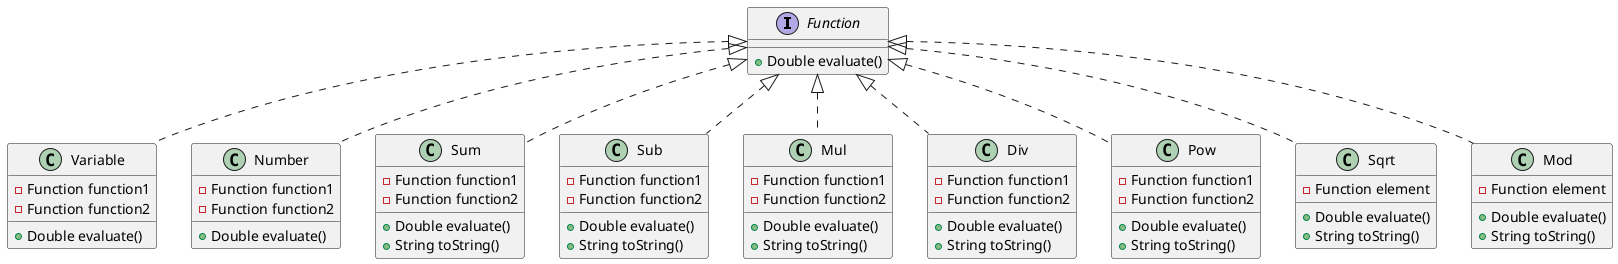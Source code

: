 @startuml

interface Function {
    + Double evaluate()
}

/'basic elements'/
class Variable implements Function {
    - Function function1
    - Function function2

    + Double evaluate()
}

class Number implements Function {
    - Function function1
    - Function function2

    + Double evaluate()
}

/'compound'/
class Sum implements Function {
    - Function function1
    - Function function2

    + Double evaluate()
    + String toString()
}

class Sub implements Function {
    - Function function1
    - Function function2

    + Double evaluate()
    + String toString()
}

class Mul implements Function {
    - Function function1
    - Function function2

    + Double evaluate()
    + String toString()
}

class Div implements Function {
    - Function function1
    - Function function2

    + Double evaluate()
    + String toString()
}

class Pow implements Function {
    - Function function1
    - Function function2

    + Double evaluate()
    + String toString()
}

class Sqrt implements Function {
    - Function element

    + Double evaluate()
    + String toString()
}

class Mod implements Function {
    - Function element

    + Double evaluate()
    + String toString()
}

@enduml